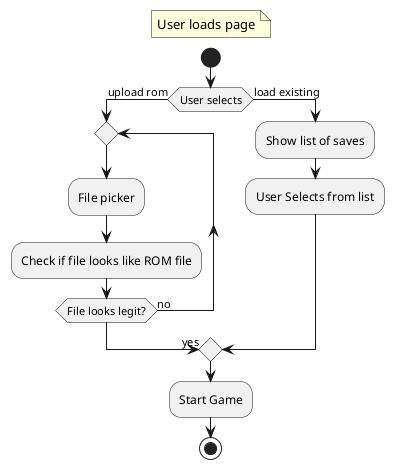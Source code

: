' PlantUML
@startuml
floating note left: User loads page
start
if (User selects) then (upload rom)

    repeat
        :File picker;
        :Check if file looks like ROM file;
    repeat while (File looks legit?) is (no)
    ->yes;

else (load existing)
    :Show list of saves;
    :User Selects from list;
endif
:Start Game;
stop
@enduml
